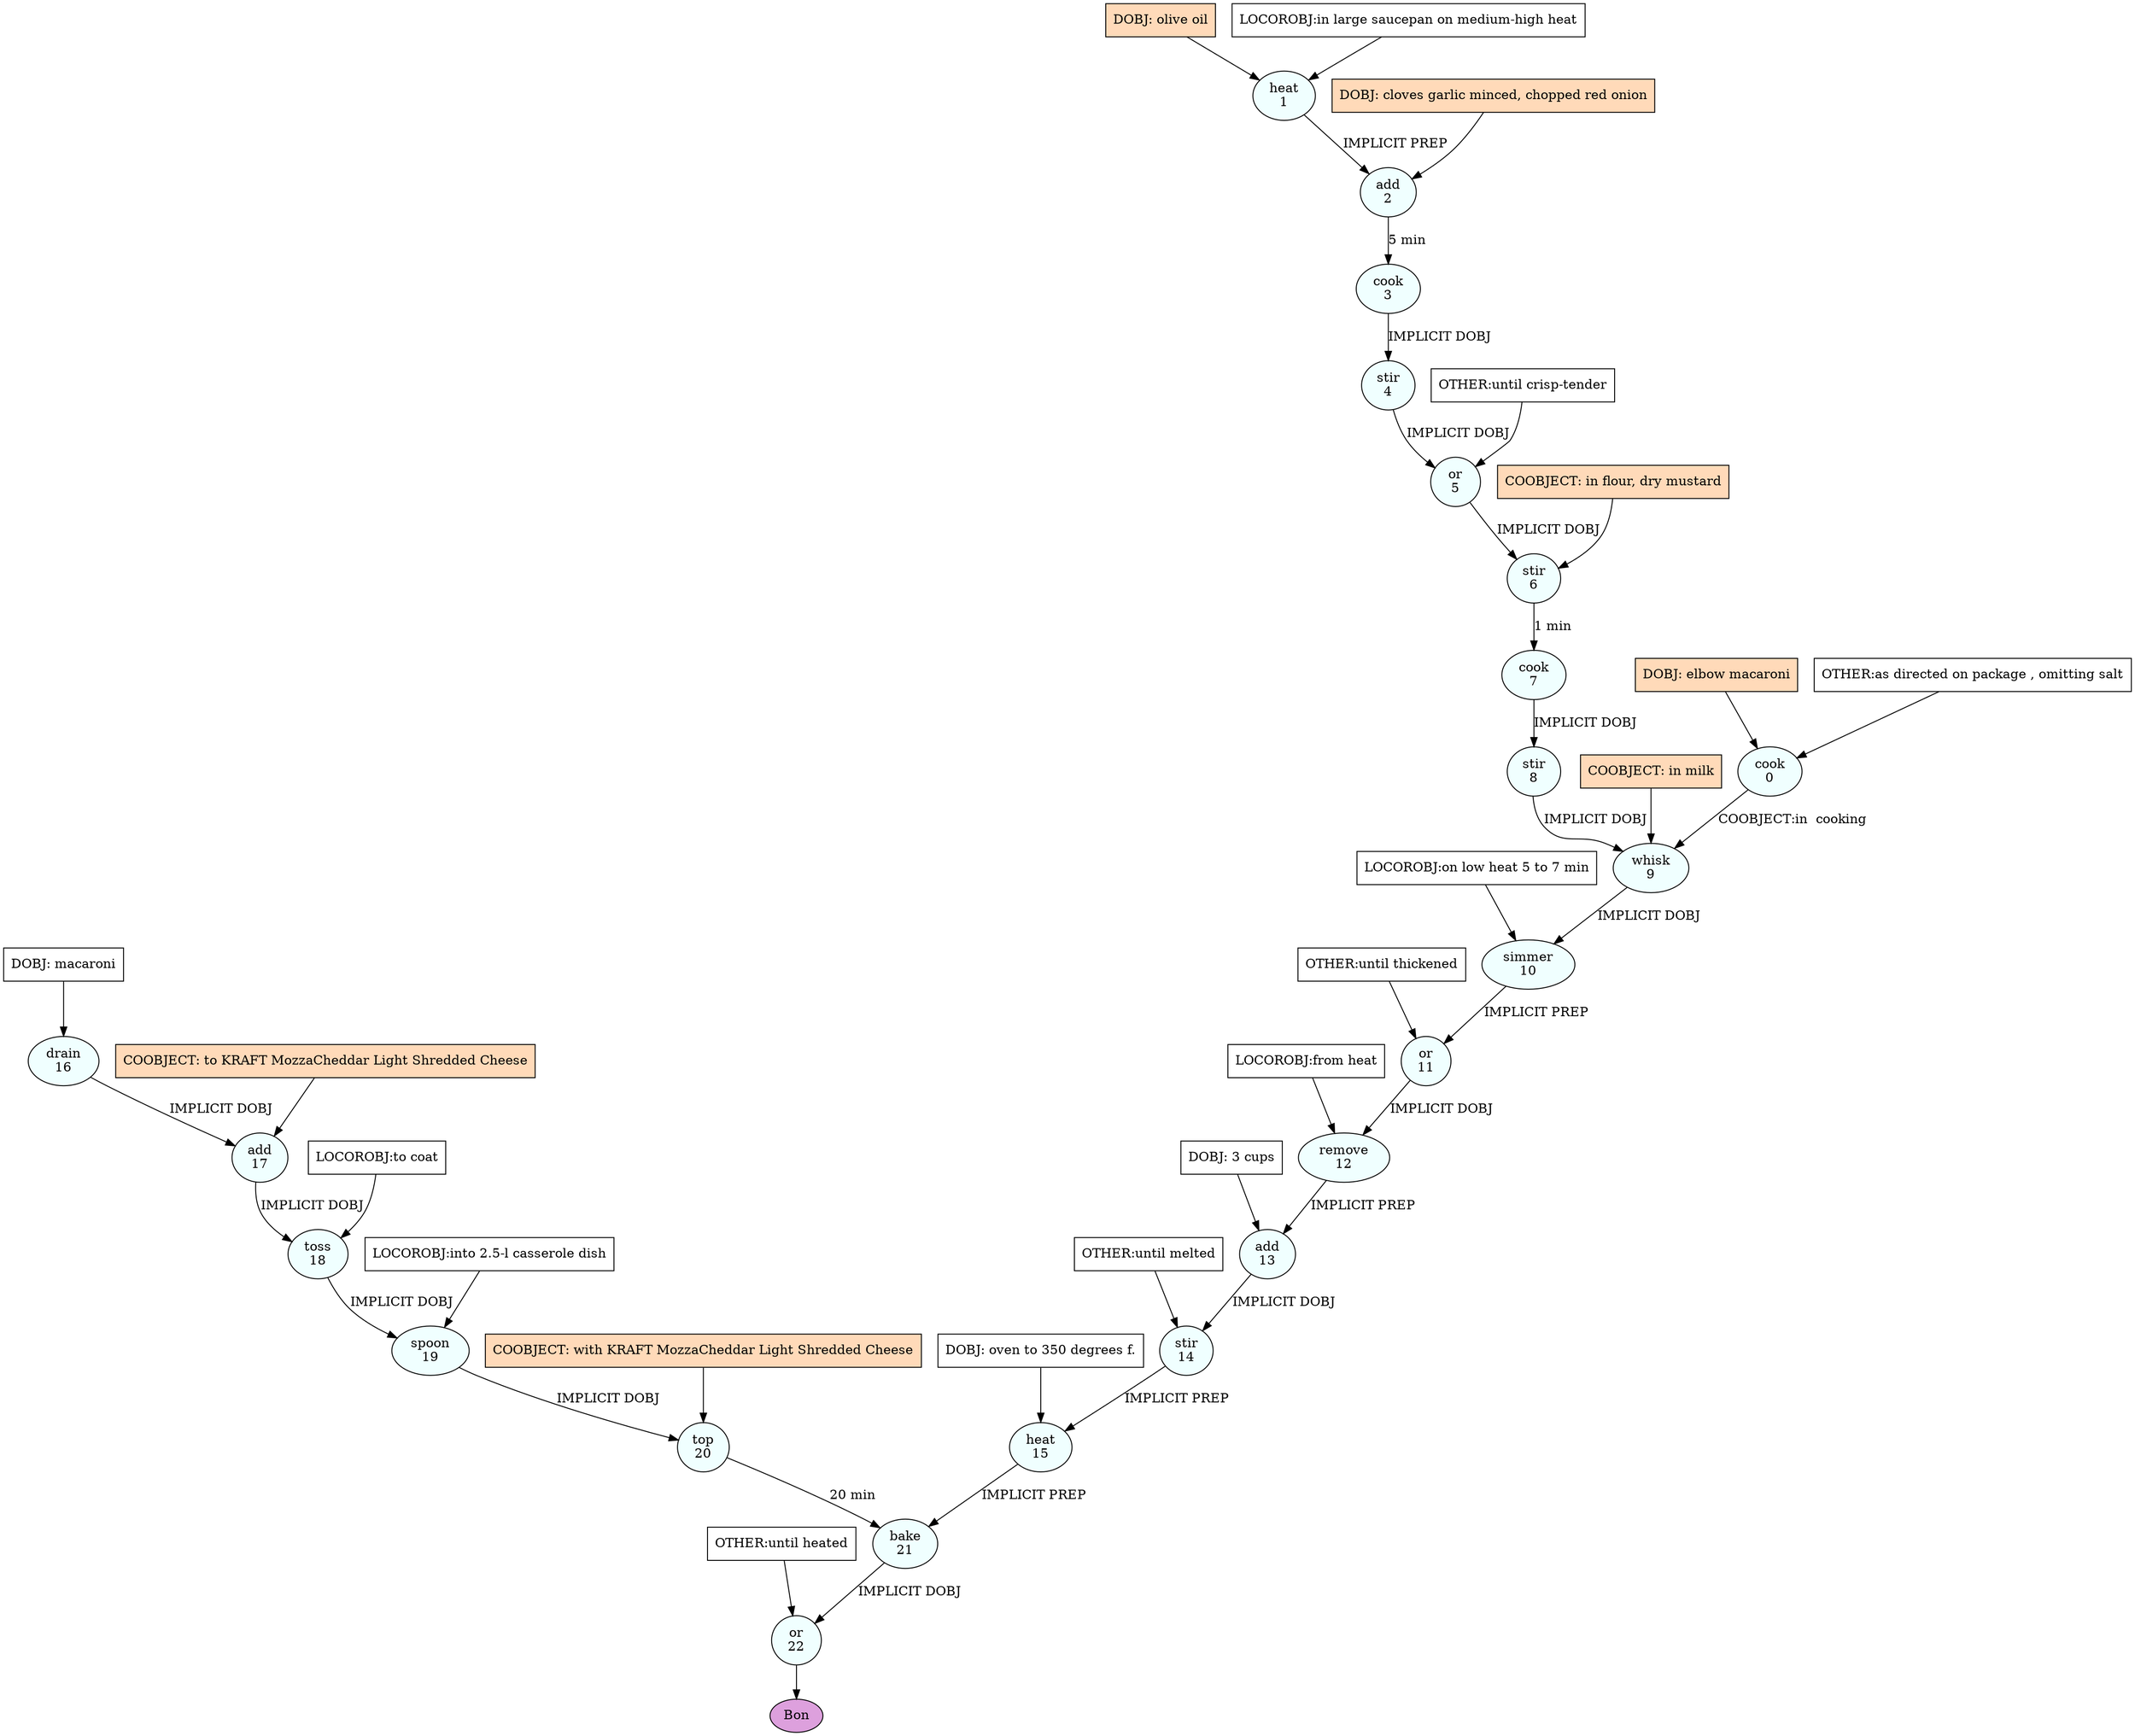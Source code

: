 digraph recipe {
E0[label="cook
0", shape=oval, style=filled, fillcolor=azure]
E1[label="heat
1", shape=oval, style=filled, fillcolor=azure]
E2[label="add
2", shape=oval, style=filled, fillcolor=azure]
E3[label="cook
3", shape=oval, style=filled, fillcolor=azure]
E4[label="stir
4", shape=oval, style=filled, fillcolor=azure]
E5[label="or
5", shape=oval, style=filled, fillcolor=azure]
E6[label="stir
6", shape=oval, style=filled, fillcolor=azure]
E7[label="cook
7", shape=oval, style=filled, fillcolor=azure]
E8[label="stir
8", shape=oval, style=filled, fillcolor=azure]
E9[label="whisk
9", shape=oval, style=filled, fillcolor=azure]
E10[label="simmer
10", shape=oval, style=filled, fillcolor=azure]
E11[label="or
11", shape=oval, style=filled, fillcolor=azure]
E12[label="remove
12", shape=oval, style=filled, fillcolor=azure]
E13[label="add
13", shape=oval, style=filled, fillcolor=azure]
E14[label="stir
14", shape=oval, style=filled, fillcolor=azure]
E15[label="heat
15", shape=oval, style=filled, fillcolor=azure]
E16[label="drain
16", shape=oval, style=filled, fillcolor=azure]
E17[label="add
17", shape=oval, style=filled, fillcolor=azure]
E18[label="toss
18", shape=oval, style=filled, fillcolor=azure]
E19[label="spoon
19", shape=oval, style=filled, fillcolor=azure]
E20[label="top
20", shape=oval, style=filled, fillcolor=azure]
E21[label="bake
21", shape=oval, style=filled, fillcolor=azure]
E22[label="or
22", shape=oval, style=filled, fillcolor=azure]
D1[label="DOBJ: olive oil", shape=box, style=filled, fillcolor=peachpuff]
D1 -> E1
P1_0[label="LOCOROBJ:in large saucepan on medium-high heat", shape=box, style=filled, fillcolor=white]
P1_0 -> E1
D0[label="DOBJ: elbow macaroni", shape=box, style=filled, fillcolor=peachpuff]
D0 -> E0
P0_0[label="OTHER:as directed on package , omitting salt", shape=box, style=filled, fillcolor=white]
P0_0 -> E0
D16[label="DOBJ: macaroni", shape=box, style=filled, fillcolor=white]
D16 -> E16
D2_ing[label="DOBJ: cloves garlic minced, chopped red onion", shape=box, style=filled, fillcolor=peachpuff]
D2_ing -> E2
E1 -> E2 [label="IMPLICIT PREP"]
E2 -> E3 [label="5 min"]
E3 -> E4 [label="IMPLICIT DOBJ"]
E4 -> E5 [label="IMPLICIT DOBJ"]
P5_0_0[label="OTHER:until crisp-tender", shape=box, style=filled, fillcolor=white]
P5_0_0 -> E5
E5 -> E6 [label="IMPLICIT DOBJ"]
P6_0_ing[label="COOBJECT: in flour, dry mustard", shape=box, style=filled, fillcolor=peachpuff]
P6_0_ing -> E6
E6 -> E7 [label="1 min"]
E7 -> E8 [label="IMPLICIT DOBJ"]
E8 -> E9 [label="IMPLICIT DOBJ"]
P9_0_ing[label="COOBJECT: in milk", shape=box, style=filled, fillcolor=peachpuff]
P9_0_ing -> E9
E0 -> E9 [label="COOBJECT:in  cooking"]
E9 -> E10 [label="IMPLICIT DOBJ"]
P10_0_0[label="LOCOROBJ:on low heat 5 to 7 min", shape=box, style=filled, fillcolor=white]
P10_0_0 -> E10
E10 -> E11 [label="IMPLICIT PREP"]
P11_1_0[label="OTHER:until thickened", shape=box, style=filled, fillcolor=white]
P11_1_0 -> E11
E11 -> E12 [label="IMPLICIT DOBJ"]
P12_0_0[label="LOCOROBJ:from heat", shape=box, style=filled, fillcolor=white]
P12_0_0 -> E12
D13_0[label="DOBJ: 3 cups", shape=box, style=filled, fillcolor=white]
D13_0 -> E13
E12 -> E13 [label="IMPLICIT PREP"]
E13 -> E14 [label="IMPLICIT DOBJ"]
P14_0_0[label="OTHER:until melted", shape=box, style=filled, fillcolor=white]
P14_0_0 -> E14
D15_0[label="DOBJ: oven to 350 degrees f.", shape=box, style=filled, fillcolor=white]
D15_0 -> E15
E14 -> E15 [label="IMPLICIT PREP"]
E16 -> E17 [label="IMPLICIT DOBJ"]
P17_0_ing[label="COOBJECT: to KRAFT MozzaCheddar Light Shredded Cheese", shape=box, style=filled, fillcolor=peachpuff]
P17_0_ing -> E17
E17 -> E18 [label="IMPLICIT DOBJ"]
P18_0_0[label="LOCOROBJ:to coat", shape=box, style=filled, fillcolor=white]
P18_0_0 -> E18
E18 -> E19 [label="IMPLICIT DOBJ"]
P19_0_0[label="LOCOROBJ:into 2.5-l casserole dish", shape=box, style=filled, fillcolor=white]
P19_0_0 -> E19
E19 -> E20 [label="IMPLICIT DOBJ"]
P20_0_ing[label="COOBJECT: with KRAFT MozzaCheddar Light Shredded Cheese", shape=box, style=filled, fillcolor=peachpuff]
P20_0_ing -> E20
E20 -> E21 [label="20 min"]
E15 -> E21 [label="IMPLICIT PREP"]
E21 -> E22 [label="IMPLICIT DOBJ"]
P22_0_0[label="OTHER:until heated", shape=box, style=filled, fillcolor=white]
P22_0_0 -> E22
EOR[label="Bon", shape=oval, style=filled, fillcolor=plum]
E22 -> EOR
}
